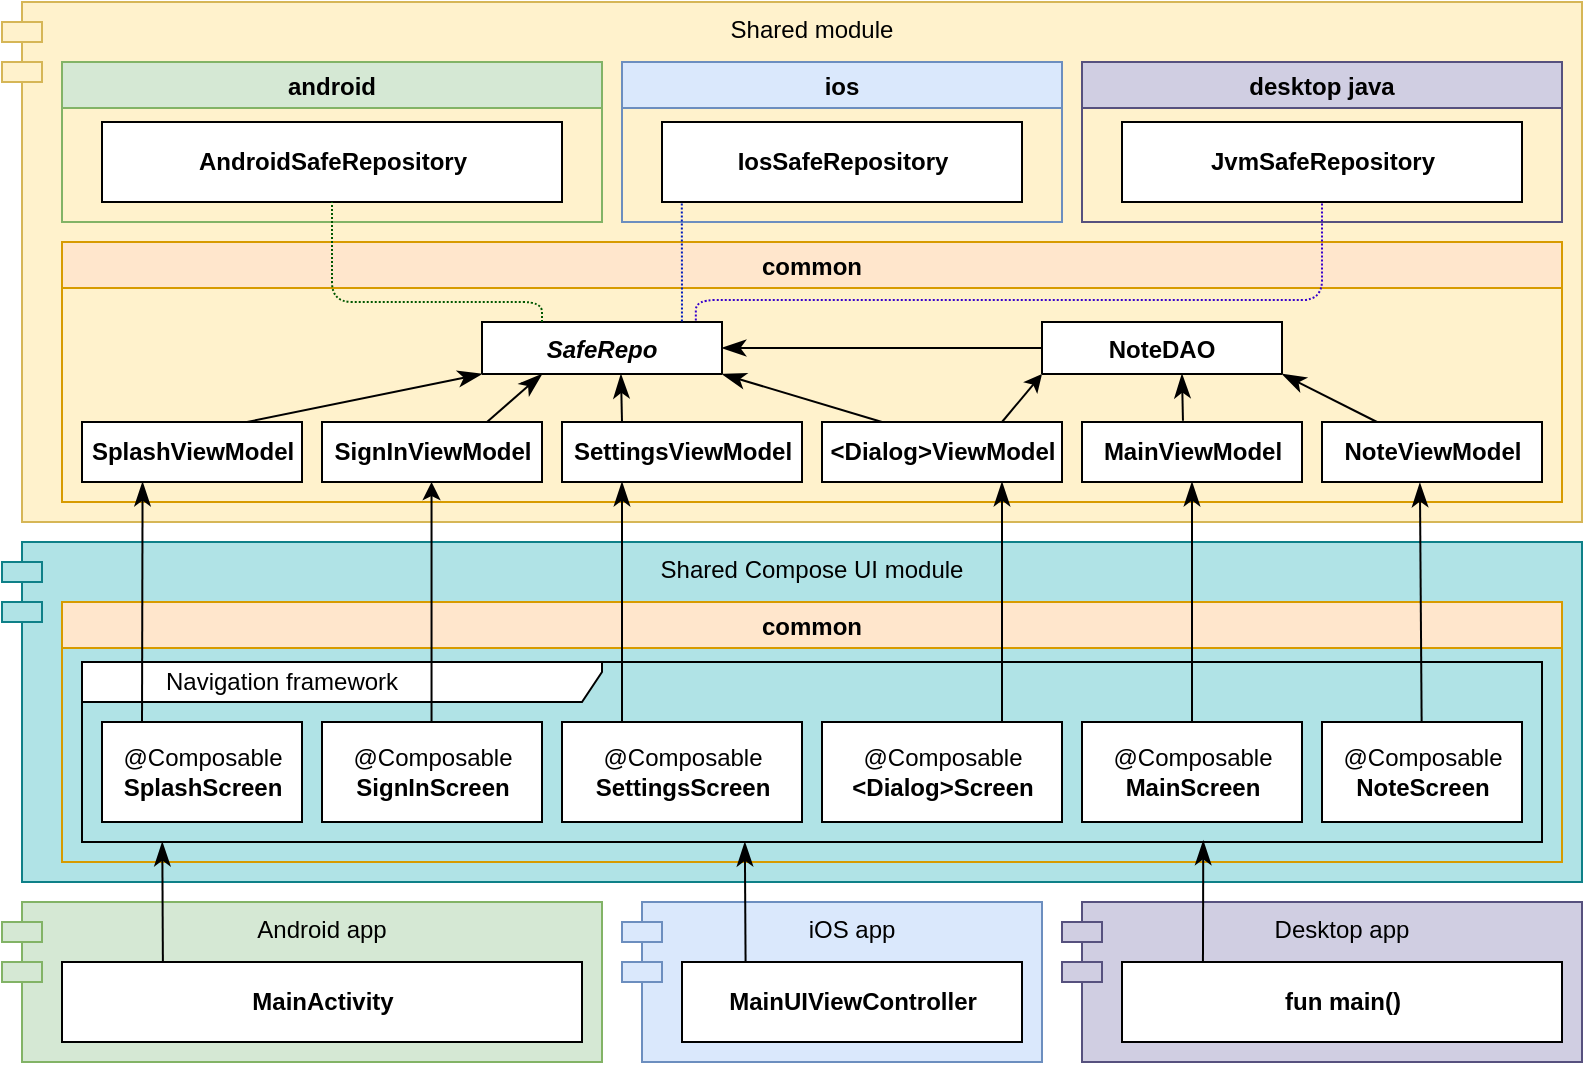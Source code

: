 <mxfile version="24.7.5">
  <diagram id="7_m-QgdKIpnmGYBrwB6b" name="Страница 2">
    <mxGraphModel dx="932" dy="731" grid="1" gridSize="10" guides="1" tooltips="1" connect="1" arrows="1" fold="1" page="1" pageScale="1" pageWidth="827" pageHeight="1169" math="0" shadow="0">
      <root>
        <mxCell id="ruG1A3cvqddyioANiLaJ-0" />
        <mxCell id="ruG1A3cvqddyioANiLaJ-1" value="modules" style="locked=1;" parent="ruG1A3cvqddyioANiLaJ-0" />
        <mxCell id="ruG1A3cvqddyioANiLaJ-2" value="Shared module" style="shape=module;align=left;spacingLeft=20;align=center;verticalAlign=top;fillColor=#fff2cc;strokeColor=#d6b656;" parent="ruG1A3cvqddyioANiLaJ-1" vertex="1">
          <mxGeometry x="20" y="130" width="790" height="260" as="geometry" />
        </mxCell>
        <mxCell id="ruG1A3cvqddyioANiLaJ-3" value="Android app" style="shape=module;align=left;spacingLeft=20;align=center;verticalAlign=top;fillColor=#d5e8d4;strokeColor=#82b366;" parent="ruG1A3cvqddyioANiLaJ-1" vertex="1">
          <mxGeometry x="20" y="580" width="300" height="80" as="geometry" />
        </mxCell>
        <mxCell id="ruG1A3cvqddyioANiLaJ-4" value="iOS app" style="shape=module;align=left;spacingLeft=20;align=center;verticalAlign=top;fillColor=#dae8fc;strokeColor=#6c8ebf;" parent="ruG1A3cvqddyioANiLaJ-1" vertex="1">
          <mxGeometry x="330" y="580" width="210" height="80" as="geometry" />
        </mxCell>
        <mxCell id="3NPEx8QrJPj8t8m_CRFo-8" value="Shared Compose UI module" style="shape=module;align=left;spacingLeft=20;align=center;verticalAlign=top;fillColor=#b0e3e6;strokeColor=#0e8088;" parent="ruG1A3cvqddyioANiLaJ-1" vertex="1">
          <mxGeometry x="20" y="400" width="790" height="170" as="geometry" />
        </mxCell>
        <mxCell id="3NPEx8QrJPj8t8m_CRFo-30" value="Desktop app" style="shape=module;align=left;spacingLeft=20;align=center;verticalAlign=top;fillColor=#d0cee2;strokeColor=#56517e;" parent="ruG1A3cvqddyioANiLaJ-1" vertex="1">
          <mxGeometry x="550" y="580" width="260" height="80" as="geometry" />
        </mxCell>
        <mxCell id="B_9Tt49MOEl74NE9imNz-5" value="" style="endArrow=classic;html=1;rounded=0;entryX=0;entryY=1;entryDx=0;entryDy=0;exitX=0.75;exitY=0;exitDx=0;exitDy=0;" parent="ruG1A3cvqddyioANiLaJ-1" source="3NPEx8QrJPj8t8m_CRFo-5" target="n4Dbmzj75wJ712Qw9POo-0" edge="1">
          <mxGeometry width="50" height="50" relative="1" as="geometry">
            <mxPoint x="520" y="340" as="sourcePoint" />
            <mxPoint x="540.0" y="316" as="targetPoint" />
          </mxGeometry>
        </mxCell>
        <mxCell id="ruG1A3cvqddyioANiLaJ-19" value="sourceSets" style="locked=1;" parent="ruG1A3cvqddyioANiLaJ-0" />
        <mxCell id="ruG1A3cvqddyioANiLaJ-20" value="common" style="swimlane;fillColor=#ffe6cc;strokeColor=#d79b00;" parent="ruG1A3cvqddyioANiLaJ-19" vertex="1">
          <mxGeometry x="50" y="250" width="750" height="130" as="geometry" />
        </mxCell>
        <mxCell id="cFyYr_J4o9AGeiAltCq_-16" value="" style="endArrow=classicThin;endSize=9;html=1;exitX=0;exitY=0.5;exitDx=0;exitDy=0;entryX=1;entryY=0.5;entryDx=0;entryDy=0;strokeColor=default;endFill=1;" parent="ruG1A3cvqddyioANiLaJ-20" source="n4Dbmzj75wJ712Qw9POo-0" target="qVzjeRIyRsdHClNP6558-0" edge="1">
          <mxGeometry x="-0.2" y="-5" width="160" relative="1" as="geometry">
            <mxPoint x="750" y="15.0" as="sourcePoint" />
            <mxPoint x="700" y="15.0" as="targetPoint" />
            <mxPoint as="offset" />
          </mxGeometry>
        </mxCell>
        <mxCell id="n4Dbmzj75wJ712Qw9POo-0" value="NoteDAO" style="swimlane;fontStyle=1;align=center;verticalAlign=top;childLayout=stackLayout;horizontal=1;startSize=26;horizontalStack=0;resizeParent=1;resizeParentMax=0;resizeLast=0;collapsible=1;marginBottom=0;" parent="ruG1A3cvqddyioANiLaJ-20" vertex="1" collapsed="1">
          <mxGeometry x="490" y="40" width="120" height="26" as="geometry">
            <mxRectangle x="490" y="230" width="160" height="242" as="alternateBounds" />
          </mxGeometry>
        </mxCell>
        <mxCell id="n4Dbmzj75wJ712Qw9POo-7" value="+ databaseState: PlatformSQLiteState" style="text;strokeColor=none;fillColor=none;align=left;verticalAlign=top;spacingLeft=4;spacingRight=4;overflow=hidden;rotatable=0;points=[[0,0.5],[1,0.5]];portConstraint=eastwest;" parent="n4Dbmzj75wJ712Qw9POo-0" vertex="1">
          <mxGeometry y="26" width="160" height="26" as="geometry" />
        </mxCell>
        <mxCell id="n4Dbmzj75wJ712Qw9POo-1" value="+ noteQueries: NoteQueries" style="text;strokeColor=none;fillColor=none;align=left;verticalAlign=top;spacingLeft=4;spacingRight=4;overflow=hidden;rotatable=0;points=[[0,0.5],[1,0.5]];portConstraint=eastwest;" parent="n4Dbmzj75wJ712Qw9POo-0" vertex="1">
          <mxGeometry y="52" width="160" height="26" as="geometry" />
        </mxCell>
        <mxCell id="n4Dbmzj75wJ712Qw9POo-11" value="+ relaunchFlowEmitter: (() -&gt; Unit)?" style="text;strokeColor=none;fillColor=none;align=left;verticalAlign=top;spacingLeft=4;spacingRight=4;overflow=hidden;rotatable=0;points=[[0,0.5],[1,0.5]];portConstraint=eastwest;" parent="n4Dbmzj75wJ712Qw9POo-0" vertex="1">
          <mxGeometry y="78" width="160" height="26" as="geometry" />
        </mxCell>
        <mxCell id="n4Dbmzj75wJ712Qw9POo-2" value="" style="line;strokeWidth=1;fillColor=none;align=left;verticalAlign=middle;spacingTop=-1;spacingLeft=3;spacingRight=3;rotatable=0;labelPosition=right;points=[];portConstraint=eastwest;" parent="n4Dbmzj75wJ712Qw9POo-0" vertex="1">
          <mxGeometry y="104" width="160" height="8" as="geometry" />
        </mxCell>
        <mxCell id="n4Dbmzj75wJ712Qw9POo-3" value="+ buildDatabaseInstanceIfNeed(passphrase): DatabaseHolder" style="text;strokeColor=none;fillColor=none;align=left;verticalAlign=top;spacingLeft=4;spacingRight=4;overflow=hidden;rotatable=0;points=[[0,0.5],[1,0.5]];portConstraint=eastwest;" parent="n4Dbmzj75wJ712Qw9POo-0" vertex="1">
          <mxGeometry y="112" width="160" height="26" as="geometry" />
        </mxCell>
        <mxCell id="n4Dbmzj75wJ712Qw9POo-9" value="+ decrypt(oldPass: CharSequence)" style="text;strokeColor=none;fillColor=none;align=left;verticalAlign=top;spacingLeft=4;spacingRight=4;overflow=hidden;rotatable=0;points=[[0,0.5],[1,0.5]];portConstraint=eastwest;" parent="n4Dbmzj75wJ712Qw9POo-0" vertex="1">
          <mxGeometry y="138" width="160" height="26" as="geometry" />
        </mxCell>
        <mxCell id="n4Dbmzj75wJ712Qw9POo-6" value="+ rekey(oldPass: CharSequence, newPass: CharSequence)" style="text;strokeColor=none;fillColor=none;align=left;verticalAlign=top;spacingLeft=4;spacingRight=4;overflow=hidden;rotatable=0;points=[[0,0.5],[1,0.5]];portConstraint=eastwest;" parent="n4Dbmzj75wJ712Qw9POo-0" vertex="1">
          <mxGeometry y="164" width="160" height="26" as="geometry" />
        </mxCell>
        <mxCell id="n4Dbmzj75wJ712Qw9POo-8" value="+ encrypt(newPass: CharSequence)" style="text;strokeColor=none;fillColor=none;align=left;verticalAlign=top;spacingLeft=4;spacingRight=4;overflow=hidden;rotatable=0;points=[[0,0.5],[1,0.5]];portConstraint=eastwest;" parent="n4Dbmzj75wJ712Qw9POo-0" vertex="1">
          <mxGeometry y="190" width="160" height="26" as="geometry" />
        </mxCell>
        <mxCell id="n4Dbmzj75wJ712Qw9POo-5" value="+ closeDatabase()" style="text;strokeColor=none;fillColor=none;align=left;verticalAlign=top;spacingLeft=4;spacingRight=4;overflow=hidden;rotatable=0;points=[[0,0.5],[1,0.5]];portConstraint=eastwest;" parent="n4Dbmzj75wJ712Qw9POo-0" vertex="1">
          <mxGeometry y="216" width="160" height="26" as="geometry" />
        </mxCell>
        <mxCell id="qVzjeRIyRsdHClNP6558-0" value="SafeRepo" style="swimlane;fontStyle=3;align=center;verticalAlign=top;childLayout=stackLayout;horizontal=1;startSize=26;horizontalStack=0;resizeParent=1;resizeParentMax=0;resizeLast=0;collapsible=1;marginBottom=0;" parent="ruG1A3cvqddyioANiLaJ-20" vertex="1" collapsed="1">
          <mxGeometry x="210" y="40" width="120" height="26" as="geometry">
            <mxRectangle x="530" y="230" width="160" height="138" as="alternateBounds" />
          </mxGeometry>
        </mxCell>
        <mxCell id="qVzjeRIyRsdHClNP6558-4" value="+ driver: SqlDriver" style="text;strokeColor=none;fillColor=none;align=left;verticalAlign=top;spacingLeft=4;spacingRight=4;overflow=hidden;rotatable=0;points=[[0,0.5],[1,0.5]];portConstraint=eastwest;" parent="qVzjeRIyRsdHClNP6558-0" vertex="1">
          <mxGeometry y="26" width="120" height="26" as="geometry" />
        </mxCell>
        <mxCell id="qVzjeRIyRsdHClNP6558-5" value="+ noteDb: NoteDb" style="text;strokeColor=none;fillColor=none;align=left;verticalAlign=top;spacingLeft=4;spacingRight=4;overflow=hidden;rotatable=0;points=[[0,0.5],[1,0.5]];portConstraint=eastwest;" parent="qVzjeRIyRsdHClNP6558-0" vertex="1">
          <mxGeometry y="52" width="120" height="26" as="geometry" />
        </mxCell>
        <mxCell id="qVzjeRIyRsdHClNP6558-1" value="+ noteQueries: NoteQueries" style="text;strokeColor=none;fillColor=none;align=left;verticalAlign=top;spacingLeft=4;spacingRight=4;overflow=hidden;rotatable=0;points=[[0,0.5],[1,0.5]];portConstraint=eastwest;" parent="qVzjeRIyRsdHClNP6558-0" vertex="1">
          <mxGeometry y="78" width="120" height="26" as="geometry" />
        </mxCell>
        <mxCell id="qVzjeRIyRsdHClNP6558-2" value="" style="line;strokeWidth=1;fillColor=none;align=left;verticalAlign=middle;spacingTop=-1;spacingLeft=3;spacingRight=3;rotatable=0;labelPosition=right;points=[];portConstraint=eastwest;" parent="qVzjeRIyRsdHClNP6558-0" vertex="1">
          <mxGeometry y="104" width="120" height="8" as="geometry" />
        </mxCell>
        <mxCell id="qVzjeRIyRsdHClNP6558-3" value="+ close()" style="text;strokeColor=none;fillColor=none;align=left;verticalAlign=top;spacingLeft=4;spacingRight=4;overflow=hidden;rotatable=0;points=[[0,0.5],[1,0.5]];portConstraint=eastwest;" parent="qVzjeRIyRsdHClNP6558-0" vertex="1">
          <mxGeometry y="112" width="120" height="26" as="geometry" />
        </mxCell>
        <mxCell id="qVzjeRIyRsdHClNP6558-45" value="" style="endArrow=classicThin;endSize=9;html=1;exitX=0.368;exitY=-0.02;exitDx=0;exitDy=0;endFill=1;entryX=0.5;entryY=1;entryDx=0;entryDy=0;exitPerimeter=0;" parent="ruG1A3cvqddyioANiLaJ-20" edge="1">
          <mxGeometry x="-0.236" y="-11" width="160" relative="1" as="geometry">
            <mxPoint x="560.48" y="89.4" as="sourcePoint" />
            <mxPoint x="560" y="66.0" as="targetPoint" />
            <mxPoint as="offset" />
            <Array as="points" />
          </mxGeometry>
        </mxCell>
        <mxCell id="qVzjeRIyRsdHClNP6558-56" value="" style="endArrow=classicThin;endSize=9;html=1;endFill=1;entryX=0.579;entryY=1.005;entryDx=0;entryDy=0;exitX=0.5;exitY=0;exitDx=0;exitDy=0;entryPerimeter=0;" parent="ruG1A3cvqddyioANiLaJ-20" target="qVzjeRIyRsdHClNP6558-0" edge="1">
          <mxGeometry x="-0.462" y="-1" width="160" relative="1" as="geometry">
            <mxPoint x="280" y="90" as="sourcePoint" />
            <mxPoint x="270.0" y="66.0" as="targetPoint" />
            <mxPoint as="offset" />
          </mxGeometry>
        </mxCell>
        <mxCell id="ruG1A3cvqddyioANiLaJ-21" value="android" style="swimlane;fillColor=#d5e8d4;strokeColor=#82b366;" parent="ruG1A3cvqddyioANiLaJ-19" vertex="1">
          <mxGeometry x="50" y="160" width="270" height="80" as="geometry" />
        </mxCell>
        <mxCell id="qVzjeRIyRsdHClNP6558-16" value="&lt;b style=&quot;border-color: var(--border-color);&quot;&gt;AndroidSafeRepository&lt;/b&gt;" style="html=1;" parent="ruG1A3cvqddyioANiLaJ-21" vertex="1">
          <mxGeometry x="20" y="30" width="230" height="40" as="geometry" />
        </mxCell>
        <mxCell id="ruG1A3cvqddyioANiLaJ-22" value="ios" style="swimlane;fillColor=#dae8fc;strokeColor=#6c8ebf;" parent="ruG1A3cvqddyioANiLaJ-19" vertex="1">
          <mxGeometry x="330" y="160" width="220" height="80" as="geometry" />
        </mxCell>
        <mxCell id="qVzjeRIyRsdHClNP6558-25" value="&lt;b&gt;Ios&lt;/b&gt;&lt;b style=&quot;border-color: var(--border-color);&quot;&gt;SafeRepository&lt;/b&gt;" style="html=1;" parent="ruG1A3cvqddyioANiLaJ-22" vertex="1">
          <mxGeometry x="20" y="30" width="180" height="40" as="geometry" />
        </mxCell>
        <mxCell id="3NPEx8QrJPj8t8m_CRFo-9" value="desktop java" style="swimlane;fillColor=#d0cee2;strokeColor=#56517e;" parent="ruG1A3cvqddyioANiLaJ-19" vertex="1">
          <mxGeometry x="560" y="160" width="240" height="80" as="geometry" />
        </mxCell>
        <mxCell id="3NPEx8QrJPj8t8m_CRFo-10" value="&lt;b&gt;Jvm&lt;/b&gt;&lt;b style=&quot;border-color: var(--border-color);&quot;&gt;SafeRepository&lt;/b&gt;" style="html=1;" parent="3NPEx8QrJPj8t8m_CRFo-9" vertex="1">
          <mxGeometry x="20" y="30" width="200" height="40" as="geometry" />
        </mxCell>
        <mxCell id="3NPEx8QrJPj8t8m_CRFo-21" value="common" style="swimlane;fillColor=#ffe6cc;strokeColor=#d79b00;" parent="ruG1A3cvqddyioANiLaJ-19" vertex="1">
          <mxGeometry x="50" y="430" width="750" height="130" as="geometry" />
        </mxCell>
        <mxCell id="qVzjeRIyRsdHClNP6558-47" value="@Composable&lt;br&gt;&lt;b&gt;MainScreen&lt;/b&gt;" style="html=1;" parent="3NPEx8QrJPj8t8m_CRFo-21" vertex="1">
          <mxGeometry x="510" y="60" width="110" height="50" as="geometry" />
        </mxCell>
        <mxCell id="qVzjeRIyRsdHClNP6558-49" value="@Composable&lt;br&gt;&lt;b&gt;NoteScreen&lt;/b&gt;" style="html=1;" parent="3NPEx8QrJPj8t8m_CRFo-21" vertex="1">
          <mxGeometry x="630" y="60" width="100" height="50" as="geometry" />
        </mxCell>
        <mxCell id="qVzjeRIyRsdHClNP6558-35" value="@Composable&lt;br&gt;&lt;b&gt;SplashScreen&lt;/b&gt;" style="html=1;" parent="3NPEx8QrJPj8t8m_CRFo-21" vertex="1">
          <mxGeometry x="20" y="60" width="100" height="50" as="geometry" />
        </mxCell>
        <mxCell id="qVzjeRIyRsdHClNP6558-37" value="@Composable&lt;br&gt;&lt;b&gt;SignInScreen&lt;/b&gt;" style="html=1;" parent="3NPEx8QrJPj8t8m_CRFo-21" vertex="1">
          <mxGeometry x="130" y="60" width="110" height="50" as="geometry" />
        </mxCell>
        <mxCell id="qVzjeRIyRsdHClNP6558-51" value="@Composable&lt;br&gt;&lt;b&gt;SettingsScreen&lt;/b&gt;" style="html=1;" parent="3NPEx8QrJPj8t8m_CRFo-21" vertex="1">
          <mxGeometry x="250" y="60" width="120" height="50" as="geometry" />
        </mxCell>
        <mxCell id="3NPEx8QrJPj8t8m_CRFo-19" value="@Composable&lt;br&gt;&lt;b&gt;&amp;lt;Dialog&amp;gt;Screen&lt;/b&gt;" style="html=1;" parent="3NPEx8QrJPj8t8m_CRFo-21" vertex="1">
          <mxGeometry x="380" y="60" width="120" height="50" as="geometry" />
        </mxCell>
        <mxCell id="cFyYr_J4o9AGeiAltCq_-11" value="&lt;blockquote style=&quot;margin: 0 0 0 40px; border: none; padding: 0px;&quot;&gt;Navigation framework&lt;/blockquote&gt;" style="shape=umlFrame;whiteSpace=wrap;html=1;width=260;height=20;align=left;" parent="3NPEx8QrJPj8t8m_CRFo-21" vertex="1">
          <mxGeometry x="10" y="30" width="730" height="90" as="geometry" />
        </mxCell>
        <mxCell id="7mitxQ0eqYfstknoZFxT-7" value="" style="endArrow=none;dashed=1;html=1;rounded=1;dashPattern=1 1;strokeColor=#001DBC;exitX=0.833;exitY=-0.012;exitDx=0;exitDy=0;edgeStyle=orthogonalEdgeStyle;fillColor=#0050ef;entryX=0.055;entryY=1.002;entryDx=0;entryDy=0;entryPerimeter=0;exitPerimeter=0;" parent="ruG1A3cvqddyioANiLaJ-19" source="qVzjeRIyRsdHClNP6558-0" target="qVzjeRIyRsdHClNP6558-25" edge="1">
          <mxGeometry width="50" height="50" relative="1" as="geometry">
            <mxPoint x="390" y="290" as="sourcePoint" />
            <mxPoint x="370" y="180" as="targetPoint" />
            <Array as="points">
              <mxPoint x="360" y="280" />
            </Array>
          </mxGeometry>
        </mxCell>
        <mxCell id="ruG1A3cvqddyioANiLaJ-23" value="classes" style="locked=1;" parent="ruG1A3cvqddyioANiLaJ-0" />
        <mxCell id="qVzjeRIyRsdHClNP6558-34" value="&lt;b&gt;SplashViewModel&lt;/b&gt;" style="html=1;" parent="ruG1A3cvqddyioANiLaJ-23" vertex="1">
          <mxGeometry x="60" y="340" width="110" height="30" as="geometry" />
        </mxCell>
        <mxCell id="qVzjeRIyRsdHClNP6558-36" value="&lt;b&gt;SignIn&lt;/b&gt;&lt;b&gt;ViewModel&lt;/b&gt;" style="html=1;" parent="ruG1A3cvqddyioANiLaJ-23" vertex="1">
          <mxGeometry x="180" y="340" width="110" height="30" as="geometry" />
        </mxCell>
        <mxCell id="qVzjeRIyRsdHClNP6558-38" value="&lt;b&gt;MainViewModel&lt;/b&gt;" style="html=1;" parent="ruG1A3cvqddyioANiLaJ-23" vertex="1">
          <mxGeometry x="560" y="340" width="110" height="30" as="geometry" />
        </mxCell>
        <mxCell id="qVzjeRIyRsdHClNP6558-39" value="&lt;b&gt;MainActivity&lt;/b&gt;" style="html=1;" parent="ruG1A3cvqddyioANiLaJ-23" vertex="1">
          <mxGeometry x="50" y="610" width="260" height="40" as="geometry" />
        </mxCell>
        <mxCell id="qVzjeRIyRsdHClNP6558-40" value="" style="endArrow=classicThin;endSize=9;html=1;exitX=0.027;exitY=0.333;exitDx=0;exitDy=0;exitPerimeter=0;endFill=1;" parent="ruG1A3cvqddyioANiLaJ-23" edge="1">
          <mxGeometry x="0.167" y="3" width="160" relative="1" as="geometry">
            <mxPoint x="90.0" y="489.97" as="sourcePoint" />
            <mxPoint x="90.29" y="370" as="targetPoint" />
            <mxPoint as="offset" />
            <Array as="points" />
          </mxGeometry>
        </mxCell>
        <mxCell id="qVzjeRIyRsdHClNP6558-43" value="" style="endArrow=classicThin;endSize=9;html=1;exitX=0.75;exitY=0;exitDx=0;exitDy=0;endFill=1;entryX=0;entryY=1;entryDx=0;entryDy=0;" parent="ruG1A3cvqddyioANiLaJ-23" source="qVzjeRIyRsdHClNP6558-34" target="qVzjeRIyRsdHClNP6558-0" edge="1">
          <mxGeometry x="0.004" y="-3" width="160" relative="1" as="geometry">
            <mxPoint x="330" y="490" as="sourcePoint" />
            <mxPoint x="270" y="310" as="targetPoint" />
            <mxPoint as="offset" />
          </mxGeometry>
        </mxCell>
        <mxCell id="qVzjeRIyRsdHClNP6558-44" value="" style="endArrow=classicThin;endSize=9;html=1;exitX=0.75;exitY=0;exitDx=0;exitDy=0;endFill=1;entryX=0.25;entryY=1;entryDx=0;entryDy=0;" parent="ruG1A3cvqddyioANiLaJ-23" source="qVzjeRIyRsdHClNP6558-36" target="qVzjeRIyRsdHClNP6558-0" edge="1">
          <mxGeometry x="-0.555" y="4" width="160" relative="1" as="geometry">
            <mxPoint x="330" y="420" as="sourcePoint" />
            <mxPoint x="320" y="310" as="targetPoint" />
            <mxPoint as="offset" />
          </mxGeometry>
        </mxCell>
        <mxCell id="qVzjeRIyRsdHClNP6558-46" value="&lt;b&gt;NoteViewModel&lt;/b&gt;" style="html=1;" parent="ruG1A3cvqddyioANiLaJ-23" vertex="1">
          <mxGeometry x="680" y="340" width="110" height="30" as="geometry" />
        </mxCell>
        <mxCell id="qVzjeRIyRsdHClNP6558-50" value="&lt;b&gt;SettingsViewModel&lt;/b&gt;" style="html=1;" parent="ruG1A3cvqddyioANiLaJ-23" vertex="1">
          <mxGeometry x="300" y="340" width="120" height="30" as="geometry" />
        </mxCell>
        <mxCell id="qVzjeRIyRsdHClNP6558-52" value="" style="endArrow=classicThin;endSize=9;html=1;exitX=0.5;exitY=0;exitDx=0;exitDy=0;entryX=0.5;entryY=1;entryDx=0;entryDy=0;endFill=1;" parent="ruG1A3cvqddyioANiLaJ-23" source="qVzjeRIyRsdHClNP6558-47" target="qVzjeRIyRsdHClNP6558-38" edge="1">
          <mxGeometry x="0.273" width="160" relative="1" as="geometry">
            <mxPoint x="360" y="540" as="sourcePoint" />
            <mxPoint x="520" y="540" as="targetPoint" />
            <mxPoint as="offset" />
          </mxGeometry>
        </mxCell>
        <mxCell id="qVzjeRIyRsdHClNP6558-53" value="" style="endArrow=classicThin;endSize=9;html=1;entryX=0.445;entryY=1.016;entryDx=0;entryDy=0;entryPerimeter=0;endFill=1;" parent="ruG1A3cvqddyioANiLaJ-23" source="qVzjeRIyRsdHClNP6558-49" target="qVzjeRIyRsdHClNP6558-46" edge="1">
          <mxGeometry x="0.273" y="5" width="160" relative="1" as="geometry">
            <mxPoint x="360" y="540" as="sourcePoint" />
            <mxPoint x="520" y="540" as="targetPoint" />
            <mxPoint as="offset" />
          </mxGeometry>
        </mxCell>
        <mxCell id="qVzjeRIyRsdHClNP6558-54" value="" style="endArrow=classicThin;endSize=9;html=1;exitX=0.25;exitY=0;exitDx=0;exitDy=0;entryX=0.25;entryY=1;entryDx=0;entryDy=0;endFill=1;" parent="ruG1A3cvqddyioANiLaJ-23" source="qVzjeRIyRsdHClNP6558-51" target="qVzjeRIyRsdHClNP6558-50" edge="1">
          <mxGeometry x="0.167" width="160" relative="1" as="geometry">
            <mxPoint x="340" y="550" as="sourcePoint" />
            <mxPoint x="500" y="550" as="targetPoint" />
            <mxPoint as="offset" />
            <Array as="points" />
          </mxGeometry>
        </mxCell>
        <mxCell id="3NPEx8QrJPj8t8m_CRFo-5" value="&lt;b&gt;&amp;lt;Dialog&amp;gt;ViewModel&lt;/b&gt;" style="html=1;" parent="ruG1A3cvqddyioANiLaJ-23" vertex="1">
          <mxGeometry x="430" y="340" width="120" height="30" as="geometry" />
        </mxCell>
        <mxCell id="3NPEx8QrJPj8t8m_CRFo-20" value="" style="endArrow=classicThin;endSize=9;html=1;exitX=0.75;exitY=0;exitDx=0;exitDy=0;entryX=0.75;entryY=1;entryDx=0;entryDy=0;endFill=1;" parent="ruG1A3cvqddyioANiLaJ-23" source="3NPEx8QrJPj8t8m_CRFo-19" target="3NPEx8QrJPj8t8m_CRFo-5" edge="1">
          <mxGeometry x="0.273" width="160" relative="1" as="geometry">
            <mxPoint x="625" y="490" as="sourcePoint" />
            <mxPoint x="625" y="430" as="targetPoint" />
            <mxPoint as="offset" />
          </mxGeometry>
        </mxCell>
        <mxCell id="cFyYr_J4o9AGeiAltCq_-4" value="&lt;b&gt;MainUIViewController&lt;/b&gt;" style="html=1;" parent="ruG1A3cvqddyioANiLaJ-23" vertex="1">
          <mxGeometry x="360" y="610" width="170" height="40" as="geometry" />
        </mxCell>
        <mxCell id="cFyYr_J4o9AGeiAltCq_-5" value="&lt;b&gt;fun main()&lt;/b&gt;" style="html=1;" parent="ruG1A3cvqddyioANiLaJ-23" vertex="1">
          <mxGeometry x="580" y="610" width="220" height="40" as="geometry" />
        </mxCell>
        <mxCell id="cFyYr_J4o9AGeiAltCq_-7" value="" style="endArrow=classicThin;endSize=9;html=1;exitX=0.194;exitY=-0.005;exitDx=0;exitDy=0;exitPerimeter=0;entryX=0.055;entryY=1;entryDx=0;entryDy=0;entryPerimeter=0;endFill=1;" parent="ruG1A3cvqddyioANiLaJ-23" source="qVzjeRIyRsdHClNP6558-39" target="cFyYr_J4o9AGeiAltCq_-11" edge="1">
          <mxGeometry x="-0.691" y="10" width="160" relative="1" as="geometry">
            <mxPoint x="100" y="810" as="sourcePoint" />
            <mxPoint x="106.21" y="570.0" as="targetPoint" />
            <mxPoint as="offset" />
          </mxGeometry>
        </mxCell>
        <mxCell id="cFyYr_J4o9AGeiAltCq_-9" value="" style="endArrow=classicThin;endSize=9;html=1;exitX=0.187;exitY=-0.005;exitDx=0;exitDy=0;exitPerimeter=0;entryX=0.454;entryY=1.001;entryDx=0;entryDy=0;entryPerimeter=0;endFill=1;" parent="ruG1A3cvqddyioANiLaJ-23" source="cFyYr_J4o9AGeiAltCq_-4" target="cFyYr_J4o9AGeiAltCq_-11" edge="1">
          <mxGeometry x="-0.649" y="10" width="160" relative="1" as="geometry">
            <mxPoint x="390" y="817.6" as="sourcePoint" />
            <mxPoint x="390" y="570" as="targetPoint" />
            <mxPoint as="offset" />
          </mxGeometry>
        </mxCell>
        <mxCell id="cFyYr_J4o9AGeiAltCq_-10" value="" style="endArrow=classicThin;endSize=9;html=1;exitX=0.184;exitY=0.005;exitDx=0;exitDy=0;exitPerimeter=0;entryX=0.768;entryY=0.993;entryDx=0;entryDy=0;entryPerimeter=0;endFill=1;" parent="ruG1A3cvqddyioANiLaJ-23" source="cFyYr_J4o9AGeiAltCq_-5" target="cFyYr_J4o9AGeiAltCq_-11" edge="1">
          <mxGeometry x="-0.641" y="9" width="160" relative="1" as="geometry">
            <mxPoint x="620.0" y="799.9" as="sourcePoint" />
            <mxPoint x="620" y="570" as="targetPoint" />
            <mxPoint as="offset" />
          </mxGeometry>
        </mxCell>
        <mxCell id="7mitxQ0eqYfstknoZFxT-6" value="" style="endArrow=none;dashed=1;html=1;rounded=1;dashPattern=1 1;strokeColor=#005700;entryX=0.5;entryY=1;entryDx=0;entryDy=0;exitX=0.25;exitY=0;exitDx=0;exitDy=0;edgeStyle=orthogonalEdgeStyle;fillColor=#008a00;" parent="ruG1A3cvqddyioANiLaJ-23" source="qVzjeRIyRsdHClNP6558-0" target="qVzjeRIyRsdHClNP6558-16" edge="1">
          <mxGeometry width="50" height="50" relative="1" as="geometry">
            <mxPoint x="390" y="290" as="sourcePoint" />
            <mxPoint x="440" y="240" as="targetPoint" />
            <Array as="points">
              <mxPoint x="290" y="280" />
              <mxPoint x="185" y="280" />
            </Array>
          </mxGeometry>
        </mxCell>
        <mxCell id="7mitxQ0eqYfstknoZFxT-8" value="" style="endArrow=none;dashed=1;html=1;rounded=1;dashPattern=1 1;strokeColor=#3700CC;entryX=0.5;entryY=1;entryDx=0;entryDy=0;exitX=0.891;exitY=-0.031;exitDx=0;exitDy=0;edgeStyle=orthogonalEdgeStyle;fillColor=#6a00ff;exitPerimeter=0;" parent="ruG1A3cvqddyioANiLaJ-23" source="qVzjeRIyRsdHClNP6558-0" target="3NPEx8QrJPj8t8m_CRFo-10" edge="1">
          <mxGeometry width="50" height="50" relative="1" as="geometry">
            <mxPoint x="390" y="290" as="sourcePoint" />
            <mxPoint x="440" y="240" as="targetPoint" />
            <Array as="points">
              <mxPoint x="367" y="279" />
              <mxPoint x="680" y="279" />
            </Array>
          </mxGeometry>
        </mxCell>
        <mxCell id="B_9Tt49MOEl74NE9imNz-1" value="" style="endArrow=classicThin;endSize=9;html=1;exitX=0.25;exitY=0;exitDx=0;exitDy=0;endFill=1;entryX=1;entryY=1;entryDx=0;entryDy=0;" parent="ruG1A3cvqddyioANiLaJ-23" source="3NPEx8QrJPj8t8m_CRFo-5" target="qVzjeRIyRsdHClNP6558-0" edge="1">
          <mxGeometry x="0.041" y="4" width="160" relative="1" as="geometry">
            <mxPoint x="490" y="340" as="sourcePoint" />
            <mxPoint x="370" y="320" as="targetPoint" />
            <mxPoint as="offset" />
            <Array as="points" />
          </mxGeometry>
        </mxCell>
        <mxCell id="B_9Tt49MOEl74NE9imNz-2" value="" style="endArrow=classicThin;endSize=9;html=1;endFill=1;exitX=0.25;exitY=0;exitDx=0;exitDy=0;entryX=1;entryY=1;entryDx=0;entryDy=0;" parent="ruG1A3cvqddyioANiLaJ-23" source="qVzjeRIyRsdHClNP6558-46" target="n4Dbmzj75wJ712Qw9POo-0" edge="1">
          <mxGeometry x="-0.161" y="-3" width="160" relative="1" as="geometry">
            <mxPoint x="730" y="340" as="sourcePoint" />
            <mxPoint x="617" y="320" as="targetPoint" />
            <mxPoint as="offset" />
            <Array as="points" />
          </mxGeometry>
        </mxCell>
        <mxCell id="O5xaVE0f1Y8kInOv_1z--0" value="" style="endArrow=classic;html=1;rounded=0;entryX=0.5;entryY=1;entryDx=0;entryDy=0;" edge="1" parent="ruG1A3cvqddyioANiLaJ-23">
          <mxGeometry width="50" height="50" relative="1" as="geometry">
            <mxPoint x="234.77" y="490" as="sourcePoint" />
            <mxPoint x="234.77" y="370" as="targetPoint" />
          </mxGeometry>
        </mxCell>
      </root>
    </mxGraphModel>
  </diagram>
</mxfile>
